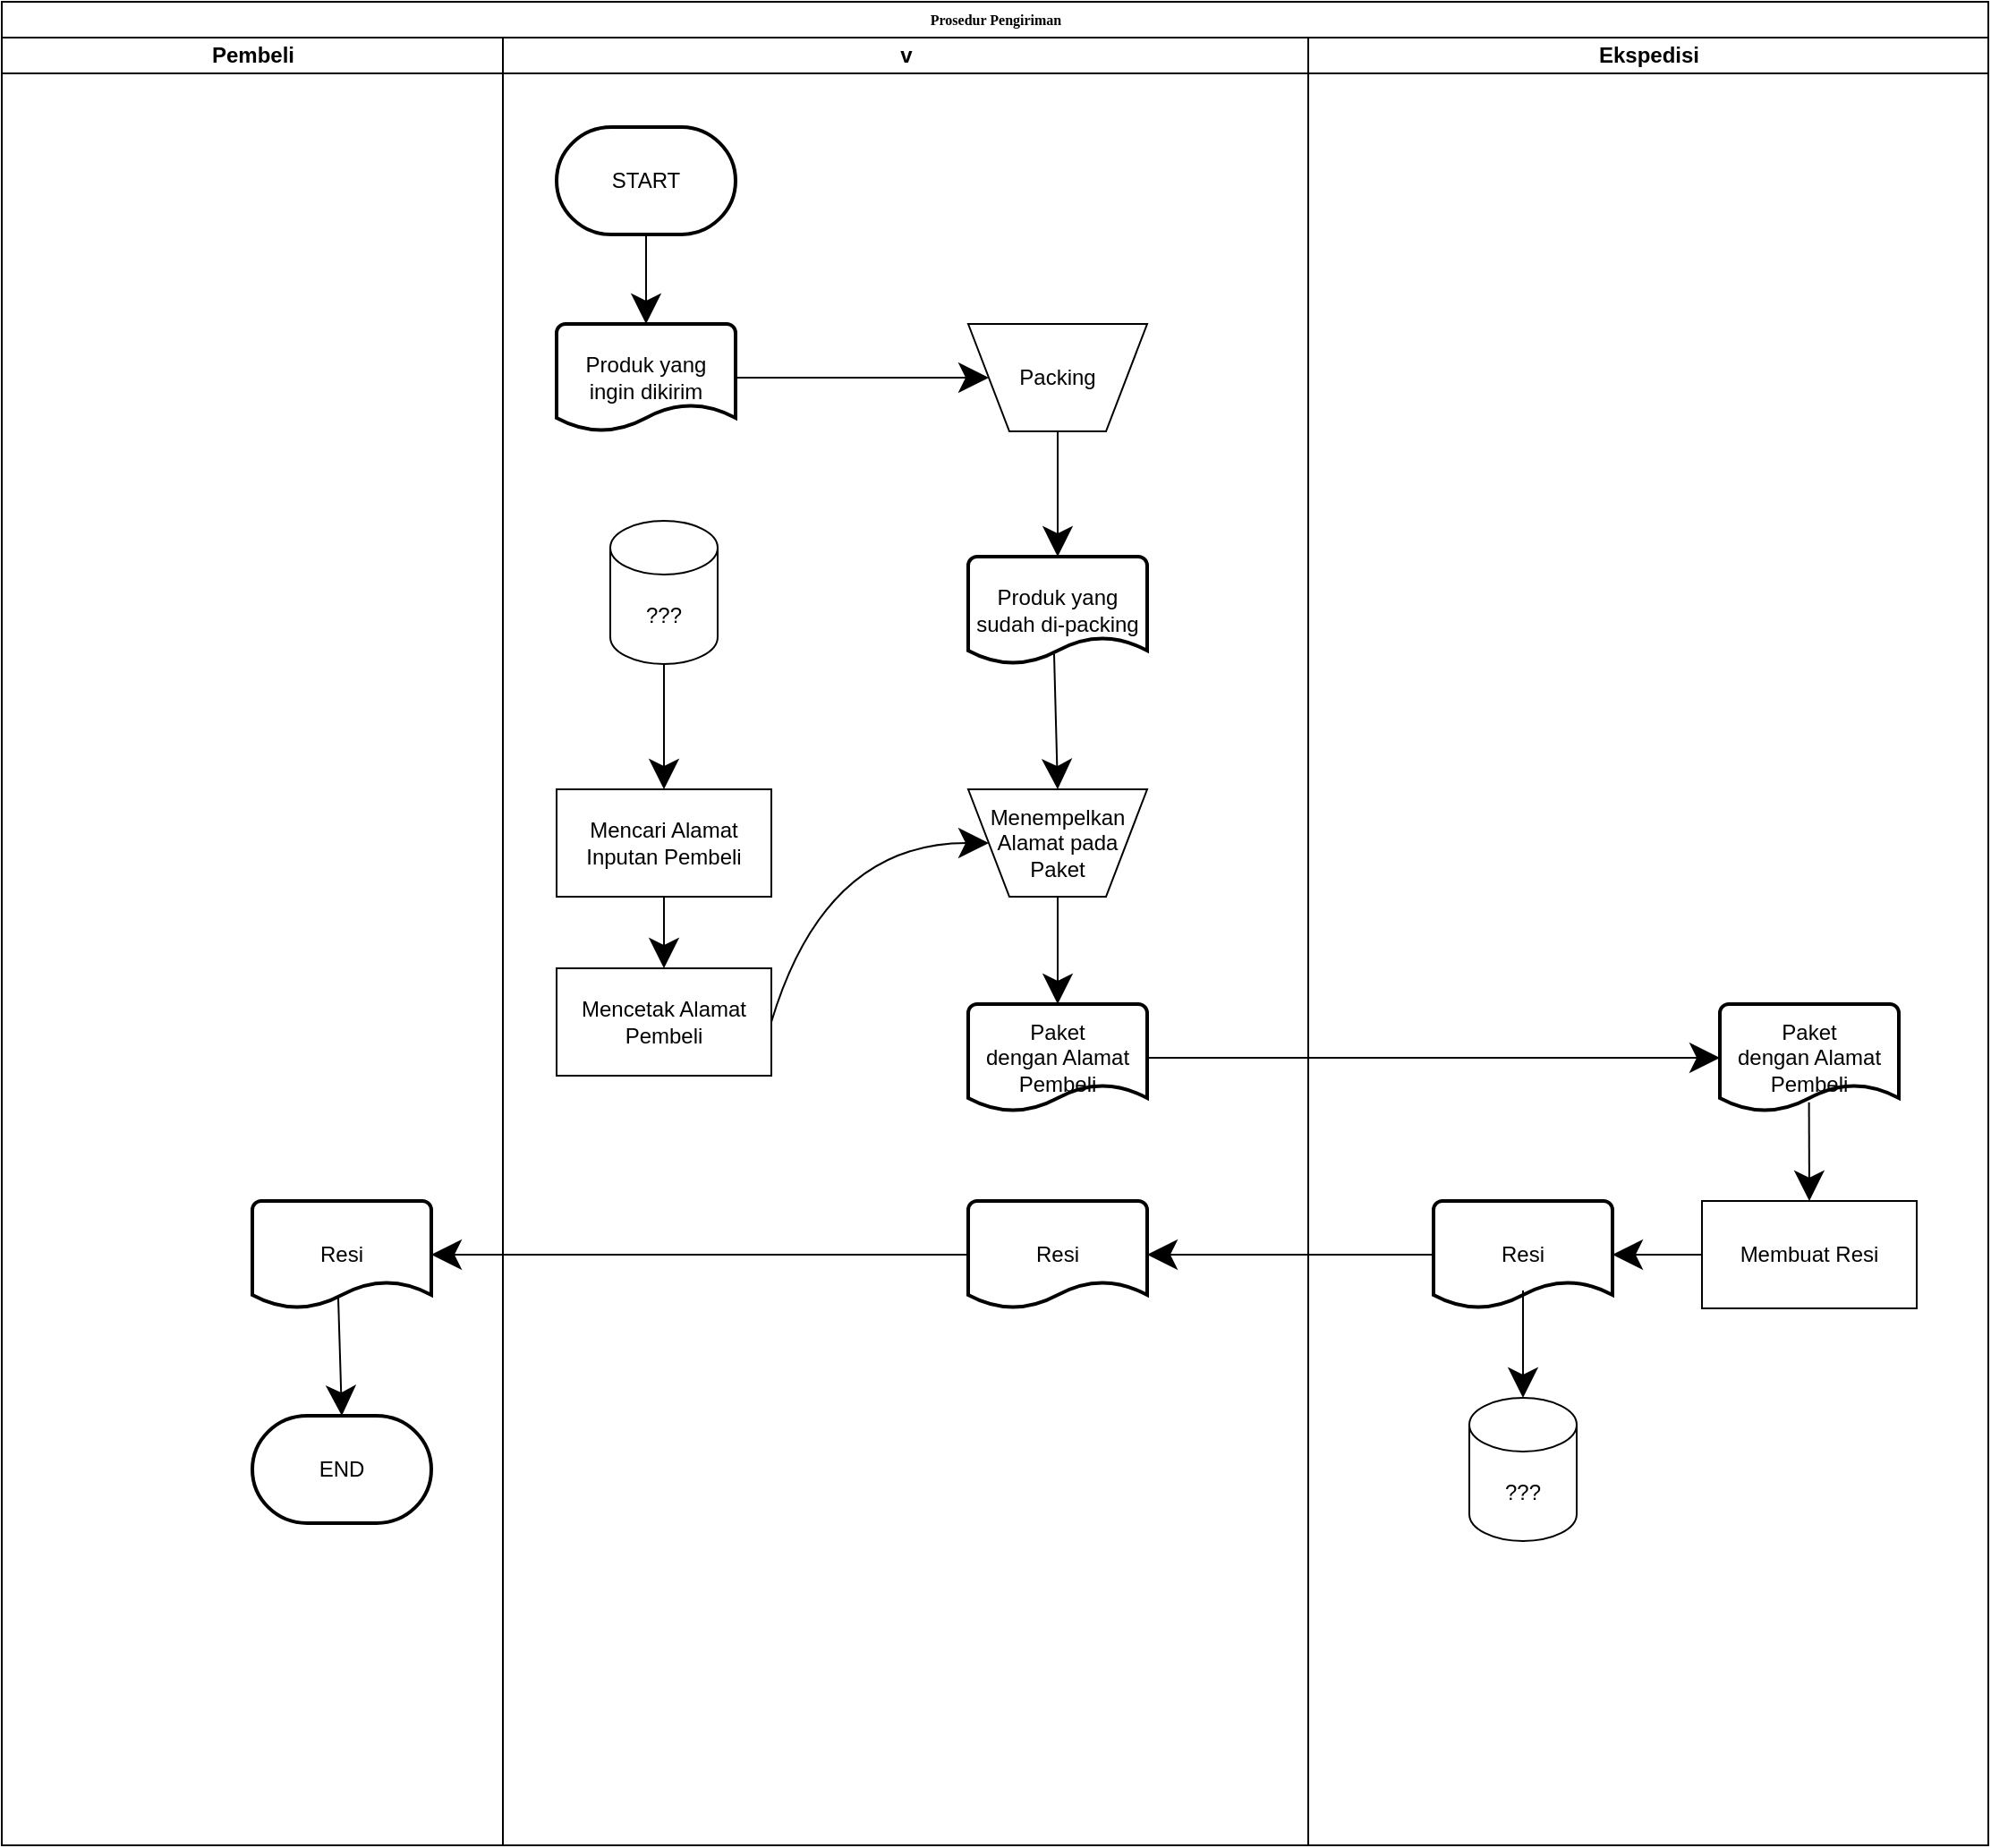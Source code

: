 <mxfile version="17.1.3" type="github"><diagram name="Page-1" id="74e2e168-ea6b-b213-b513-2b3c1d86103e"><mxGraphModel dx="1077" dy="511" grid="1" gridSize="10" guides="1" tooltips="1" connect="1" arrows="1" fold="1" page="1" pageScale="1" pageWidth="1100" pageHeight="850" background="none" math="0" shadow="0"><root><mxCell id="0"/><mxCell id="1" parent="0"/><mxCell id="77e6c97f196da883-1" value="Prosedur Pengiriman" style="swimlane;html=1;childLayout=stackLayout;startSize=20;rounded=0;shadow=0;labelBackgroundColor=none;strokeWidth=1;fontFamily=Verdana;fontSize=8;align=center;" parent="1" vertex="1"><mxGeometry x="70" y="40" width="1110" height="1030" as="geometry"/></mxCell><mxCell id="77e6c97f196da883-2" value="Pembeli" style="swimlane;html=1;startSize=20;" parent="77e6c97f196da883-1" vertex="1"><mxGeometry y="20" width="280" height="1010" as="geometry"/></mxCell><mxCell id="EdWhpN9gnUDmOeJODIAp-54" value="Resi" style="strokeWidth=2;html=1;shape=mxgraph.flowchart.document2;whiteSpace=wrap;size=0.25;" vertex="1" parent="77e6c97f196da883-2"><mxGeometry x="140" y="650" width="100" height="60" as="geometry"/></mxCell><mxCell id="EdWhpN9gnUDmOeJODIAp-56" value="END" style="strokeWidth=2;html=1;shape=mxgraph.flowchart.terminator;whiteSpace=wrap;" vertex="1" parent="77e6c97f196da883-2"><mxGeometry x="140" y="770" width="100" height="60" as="geometry"/></mxCell><mxCell id="EdWhpN9gnUDmOeJODIAp-57" value="" style="endArrow=classic;html=1;rounded=0;startSize=14;endSize=14;sourcePerimeterSpacing=8;targetPerimeterSpacing=8;curved=1;exitX=0.48;exitY=0.902;exitDx=0;exitDy=0;exitPerimeter=0;entryX=0.5;entryY=0;entryDx=0;entryDy=0;entryPerimeter=0;" edge="1" parent="77e6c97f196da883-2" source="EdWhpN9gnUDmOeJODIAp-54" target="EdWhpN9gnUDmOeJODIAp-56"><mxGeometry width="50" height="50" relative="1" as="geometry"><mxPoint x="360" y="730" as="sourcePoint"/><mxPoint x="410" y="680" as="targetPoint"/></mxGeometry></mxCell><mxCell id="77e6c97f196da883-40" style="edgeStyle=orthogonalEdgeStyle;rounded=1;html=1;labelBackgroundColor=none;startArrow=none;startFill=0;startSize=5;endArrow=classicThin;endFill=1;endSize=5;jettySize=auto;orthogonalLoop=1;strokeWidth=1;fontFamily=Verdana;fontSize=8" parent="77e6c97f196da883-1" target="77e6c97f196da883-24" edge="1"><mxGeometry relative="1" as="geometry"><mxPoint x="610" y="690" as="sourcePoint"/></mxGeometry></mxCell><mxCell id="EdWhpN9gnUDmOeJODIAp-36" value="" style="endArrow=classic;html=1;rounded=0;startSize=14;endSize=14;sourcePerimeterSpacing=8;targetPerimeterSpacing=8;curved=1;exitX=1;exitY=0.5;exitDx=0;exitDy=0;exitPerimeter=0;entryX=0;entryY=0.5;entryDx=0;entryDy=0;entryPerimeter=0;" edge="1" parent="77e6c97f196da883-1" source="EdWhpN9gnUDmOeJODIAp-33" target="EdWhpN9gnUDmOeJODIAp-35"><mxGeometry width="50" height="50" relative="1" as="geometry"><mxPoint x="680" y="490" as="sourcePoint"/><mxPoint x="730" y="440" as="targetPoint"/></mxGeometry></mxCell><mxCell id="77e6c97f196da883-3" value="v" style="swimlane;html=1;startSize=20;" parent="77e6c97f196da883-1" vertex="1"><mxGeometry x="280" y="20" width="450" height="1010" as="geometry"/></mxCell><mxCell id="EdWhpN9gnUDmOeJODIAp-1" value="START" style="strokeWidth=2;html=1;shape=mxgraph.flowchart.terminator;whiteSpace=wrap;" vertex="1" parent="77e6c97f196da883-3"><mxGeometry x="30" y="50" width="100" height="60" as="geometry"/></mxCell><mxCell id="EdWhpN9gnUDmOeJODIAp-6" value="Packing" style="verticalLabelPosition=middle;verticalAlign=middle;html=1;shape=trapezoid;perimeter=trapezoidPerimeter;whiteSpace=wrap;size=0.23;arcSize=10;flipV=1;labelPosition=center;align=center;" vertex="1" parent="77e6c97f196da883-3"><mxGeometry x="260" y="160" width="100" height="60" as="geometry"/></mxCell><mxCell id="EdWhpN9gnUDmOeJODIAp-7" value="Produk yang &lt;br&gt;ingin dikirim" style="strokeWidth=2;html=1;shape=mxgraph.flowchart.document2;whiteSpace=wrap;size=0.25;" vertex="1" parent="77e6c97f196da883-3"><mxGeometry x="30" y="160" width="100" height="60" as="geometry"/></mxCell><mxCell id="EdWhpN9gnUDmOeJODIAp-8" value="" style="endArrow=classic;html=1;rounded=0;startSize=14;endSize=14;sourcePerimeterSpacing=8;targetPerimeterSpacing=8;curved=1;exitX=0.5;exitY=1;exitDx=0;exitDy=0;exitPerimeter=0;entryX=0.5;entryY=0;entryDx=0;entryDy=0;entryPerimeter=0;" edge="1" parent="77e6c97f196da883-3" source="EdWhpN9gnUDmOeJODIAp-1" target="EdWhpN9gnUDmOeJODIAp-7"><mxGeometry width="50" height="50" relative="1" as="geometry"><mxPoint x="30" y="220" as="sourcePoint"/><mxPoint x="80" y="140" as="targetPoint"/></mxGeometry></mxCell><mxCell id="EdWhpN9gnUDmOeJODIAp-10" value="" style="endArrow=classic;html=1;rounded=0;startSize=14;endSize=14;sourcePerimeterSpacing=8;targetPerimeterSpacing=8;curved=1;exitX=1;exitY=0.5;exitDx=0;exitDy=0;exitPerimeter=0;entryX=0;entryY=0.5;entryDx=0;entryDy=0;" edge="1" parent="77e6c97f196da883-3" source="EdWhpN9gnUDmOeJODIAp-7" target="EdWhpN9gnUDmOeJODIAp-6"><mxGeometry width="50" height="50" relative="1" as="geometry"><mxPoint x="110" y="300" as="sourcePoint"/><mxPoint x="160" y="250" as="targetPoint"/></mxGeometry></mxCell><mxCell id="EdWhpN9gnUDmOeJODIAp-11" value="Produk yang sudah di-packing" style="strokeWidth=2;html=1;shape=mxgraph.flowchart.document2;whiteSpace=wrap;size=0.25;" vertex="1" parent="77e6c97f196da883-3"><mxGeometry x="260" y="290" width="100" height="60" as="geometry"/></mxCell><mxCell id="EdWhpN9gnUDmOeJODIAp-12" value="" style="endArrow=classic;html=1;rounded=0;startSize=14;endSize=14;sourcePerimeterSpacing=8;targetPerimeterSpacing=8;curved=1;exitX=0.5;exitY=1;exitDx=0;exitDy=0;entryX=0.5;entryY=0;entryDx=0;entryDy=0;entryPerimeter=0;" edge="1" parent="77e6c97f196da883-3" source="EdWhpN9gnUDmOeJODIAp-6" target="EdWhpN9gnUDmOeJODIAp-11"><mxGeometry width="50" height="50" relative="1" as="geometry"><mxPoint x="110" y="410" as="sourcePoint"/><mxPoint x="160" y="360" as="targetPoint"/></mxGeometry></mxCell><mxCell id="EdWhpN9gnUDmOeJODIAp-13" value="???" style="shape=cylinder3;whiteSpace=wrap;html=1;boundedLbl=1;backgroundOutline=1;size=15;" vertex="1" parent="77e6c97f196da883-3"><mxGeometry x="60" y="270" width="60" height="80" as="geometry"/></mxCell><mxCell id="EdWhpN9gnUDmOeJODIAp-16" value="" style="endArrow=classic;html=1;rounded=0;startSize=14;endSize=14;sourcePerimeterSpacing=8;targetPerimeterSpacing=8;curved=1;exitX=0.5;exitY=1;exitDx=0;exitDy=0;exitPerimeter=0;entryX=0.5;entryY=0;entryDx=0;entryDy=0;" edge="1" parent="77e6c97f196da883-3" source="EdWhpN9gnUDmOeJODIAp-13" target="EdWhpN9gnUDmOeJODIAp-37"><mxGeometry width="50" height="50" relative="1" as="geometry"><mxPoint x="110" y="390" as="sourcePoint"/><mxPoint x="110" y="390" as="targetPoint"/></mxGeometry></mxCell><mxCell id="EdWhpN9gnUDmOeJODIAp-33" value="Paket&lt;br&gt;dengan Alamat Pembeli" style="strokeWidth=2;html=1;shape=mxgraph.flowchart.document2;whiteSpace=wrap;size=0.25;" vertex="1" parent="77e6c97f196da883-3"><mxGeometry x="260" y="540" width="100" height="60" as="geometry"/></mxCell><mxCell id="EdWhpN9gnUDmOeJODIAp-37" value="Mencari Alamat&lt;br&gt;Inputan Pembeli" style="rounded=0;whiteSpace=wrap;html=1;" vertex="1" parent="77e6c97f196da883-3"><mxGeometry x="30" y="420" width="120" height="60" as="geometry"/></mxCell><mxCell id="EdWhpN9gnUDmOeJODIAp-38" value="Mencetak Alamat&lt;br&gt;Pembeli" style="rounded=0;whiteSpace=wrap;html=1;" vertex="1" parent="77e6c97f196da883-3"><mxGeometry x="30" y="520" width="120" height="60" as="geometry"/></mxCell><mxCell id="EdWhpN9gnUDmOeJODIAp-39" value="" style="endArrow=classic;html=1;rounded=0;startSize=14;endSize=14;sourcePerimeterSpacing=8;targetPerimeterSpacing=8;curved=1;exitX=0.5;exitY=1;exitDx=0;exitDy=0;entryX=0.5;entryY=0;entryDx=0;entryDy=0;" edge="1" parent="77e6c97f196da883-3" source="EdWhpN9gnUDmOeJODIAp-37" target="EdWhpN9gnUDmOeJODIAp-38"><mxGeometry width="50" height="50" relative="1" as="geometry"><mxPoint x="340" y="500" as="sourcePoint"/><mxPoint x="390" y="450" as="targetPoint"/></mxGeometry></mxCell><mxCell id="EdWhpN9gnUDmOeJODIAp-40" value="Menempelkan Alamat pada Paket" style="verticalLabelPosition=middle;verticalAlign=middle;html=1;shape=trapezoid;perimeter=trapezoidPerimeter;whiteSpace=wrap;size=0.23;arcSize=10;flipV=1;labelPosition=center;align=center;" vertex="1" parent="77e6c97f196da883-3"><mxGeometry x="260" y="420" width="100" height="60" as="geometry"/></mxCell><mxCell id="EdWhpN9gnUDmOeJODIAp-41" value="" style="endArrow=classic;html=1;rounded=0;startSize=14;endSize=14;sourcePerimeterSpacing=8;targetPerimeterSpacing=8;curved=1;exitX=1;exitY=0.5;exitDx=0;exitDy=0;entryX=0;entryY=0.5;entryDx=0;entryDy=0;" edge="1" parent="77e6c97f196da883-3" source="EdWhpN9gnUDmOeJODIAp-38" target="EdWhpN9gnUDmOeJODIAp-40"><mxGeometry width="50" height="50" relative="1" as="geometry"><mxPoint x="340" y="570" as="sourcePoint"/><mxPoint x="390" y="520" as="targetPoint"/><Array as="points"><mxPoint x="180" y="450"/></Array></mxGeometry></mxCell><mxCell id="EdWhpN9gnUDmOeJODIAp-42" value="" style="endArrow=classic;html=1;rounded=0;startSize=14;endSize=14;sourcePerimeterSpacing=8;targetPerimeterSpacing=8;curved=1;exitX=0.48;exitY=0.908;exitDx=0;exitDy=0;exitPerimeter=0;entryX=0.5;entryY=0;entryDx=0;entryDy=0;" edge="1" parent="77e6c97f196da883-3" source="EdWhpN9gnUDmOeJODIAp-11" target="EdWhpN9gnUDmOeJODIAp-40"><mxGeometry width="50" height="50" relative="1" as="geometry"><mxPoint x="340" y="480" as="sourcePoint"/><mxPoint x="390" y="430" as="targetPoint"/></mxGeometry></mxCell><mxCell id="EdWhpN9gnUDmOeJODIAp-43" value="" style="endArrow=classic;html=1;rounded=0;startSize=14;endSize=14;sourcePerimeterSpacing=8;targetPerimeterSpacing=8;curved=1;exitX=0.5;exitY=1;exitDx=0;exitDy=0;entryX=0.5;entryY=0;entryDx=0;entryDy=0;entryPerimeter=0;" edge="1" parent="77e6c97f196da883-3" source="EdWhpN9gnUDmOeJODIAp-40" target="EdWhpN9gnUDmOeJODIAp-33"><mxGeometry width="50" height="50" relative="1" as="geometry"><mxPoint x="340" y="660" as="sourcePoint"/><mxPoint x="390" y="610" as="targetPoint"/></mxGeometry></mxCell><mxCell id="EdWhpN9gnUDmOeJODIAp-52" value="Resi" style="strokeWidth=2;html=1;shape=mxgraph.flowchart.document2;whiteSpace=wrap;size=0.25;" vertex="1" parent="77e6c97f196da883-3"><mxGeometry x="260" y="650" width="100" height="60" as="geometry"/></mxCell><mxCell id="77e6c97f196da883-4" value="Ekspedisi" style="swimlane;html=1;startSize=20;" parent="77e6c97f196da883-1" vertex="1"><mxGeometry x="730" y="20" width="380" height="1010" as="geometry"/></mxCell><mxCell id="EdWhpN9gnUDmOeJODIAp-35" value="Paket&lt;br&gt;dengan Alamat Pembeli" style="strokeWidth=2;html=1;shape=mxgraph.flowchart.document2;whiteSpace=wrap;size=0.25;" vertex="1" parent="77e6c97f196da883-4"><mxGeometry x="230" y="540" width="100" height="60" as="geometry"/></mxCell><mxCell id="EdWhpN9gnUDmOeJODIAp-44" value="Membuat Resi" style="rounded=0;whiteSpace=wrap;html=1;" vertex="1" parent="77e6c97f196da883-4"><mxGeometry x="220" y="650" width="120" height="60" as="geometry"/></mxCell><mxCell id="EdWhpN9gnUDmOeJODIAp-46" value="Resi" style="strokeWidth=2;html=1;shape=mxgraph.flowchart.document2;whiteSpace=wrap;size=0.25;" vertex="1" parent="77e6c97f196da883-4"><mxGeometry x="70" y="650" width="100" height="60" as="geometry"/></mxCell><mxCell id="EdWhpN9gnUDmOeJODIAp-47" value="???" style="shape=cylinder3;whiteSpace=wrap;html=1;boundedLbl=1;backgroundOutline=1;size=15;" vertex="1" parent="77e6c97f196da883-4"><mxGeometry x="90" y="760" width="60" height="80" as="geometry"/></mxCell><mxCell id="EdWhpN9gnUDmOeJODIAp-49" value="" style="endArrow=classic;html=1;rounded=0;startSize=14;endSize=14;sourcePerimeterSpacing=8;targetPerimeterSpacing=8;curved=1;exitX=0.498;exitY=0.915;exitDx=0;exitDy=0;exitPerimeter=0;entryX=0.5;entryY=0;entryDx=0;entryDy=0;" edge="1" parent="77e6c97f196da883-4" source="EdWhpN9gnUDmOeJODIAp-35" target="EdWhpN9gnUDmOeJODIAp-44"><mxGeometry width="50" height="50" relative="1" as="geometry"><mxPoint x="60" y="590" as="sourcePoint"/><mxPoint x="110" y="540" as="targetPoint"/></mxGeometry></mxCell><mxCell id="EdWhpN9gnUDmOeJODIAp-50" value="" style="endArrow=classic;html=1;rounded=0;startSize=14;endSize=14;sourcePerimeterSpacing=8;targetPerimeterSpacing=8;curved=1;exitX=0;exitY=0.5;exitDx=0;exitDy=0;entryX=1;entryY=0.5;entryDx=0;entryDy=0;entryPerimeter=0;" edge="1" parent="77e6c97f196da883-4" source="EdWhpN9gnUDmOeJODIAp-44" target="EdWhpN9gnUDmOeJODIAp-46"><mxGeometry width="50" height="50" relative="1" as="geometry"><mxPoint x="-110" y="760" as="sourcePoint"/><mxPoint x="-60" y="710" as="targetPoint"/></mxGeometry></mxCell><mxCell id="EdWhpN9gnUDmOeJODIAp-51" value="" style="endArrow=classic;html=1;rounded=0;startSize=14;endSize=14;sourcePerimeterSpacing=8;targetPerimeterSpacing=8;curved=1;entryX=0.5;entryY=0;entryDx=0;entryDy=0;entryPerimeter=0;" edge="1" parent="77e6c97f196da883-4" target="EdWhpN9gnUDmOeJODIAp-47"><mxGeometry width="50" height="50" relative="1" as="geometry"><mxPoint x="120" y="700" as="sourcePoint"/><mxPoint x="-60" y="710" as="targetPoint"/></mxGeometry></mxCell><mxCell id="EdWhpN9gnUDmOeJODIAp-53" value="" style="endArrow=classic;html=1;rounded=0;startSize=14;endSize=14;sourcePerimeterSpacing=8;targetPerimeterSpacing=8;curved=1;exitX=0;exitY=0.5;exitDx=0;exitDy=0;exitPerimeter=0;entryX=1;entryY=0.5;entryDx=0;entryDy=0;entryPerimeter=0;" edge="1" parent="77e6c97f196da883-1" source="EdWhpN9gnUDmOeJODIAp-46" target="EdWhpN9gnUDmOeJODIAp-52"><mxGeometry width="50" height="50" relative="1" as="geometry"><mxPoint x="620" y="780" as="sourcePoint"/><mxPoint x="670" y="730" as="targetPoint"/></mxGeometry></mxCell><mxCell id="EdWhpN9gnUDmOeJODIAp-55" value="" style="endArrow=classic;html=1;rounded=0;startSize=14;endSize=14;sourcePerimeterSpacing=8;targetPerimeterSpacing=8;curved=1;exitX=0;exitY=0.5;exitDx=0;exitDy=0;exitPerimeter=0;entryX=1;entryY=0.5;entryDx=0;entryDy=0;entryPerimeter=0;" edge="1" parent="77e6c97f196da883-1" source="EdWhpN9gnUDmOeJODIAp-52" target="EdWhpN9gnUDmOeJODIAp-54"><mxGeometry width="50" height="50" relative="1" as="geometry"><mxPoint x="360" y="750" as="sourcePoint"/><mxPoint x="410" y="700" as="targetPoint"/></mxGeometry></mxCell></root></mxGraphModel></diagram></mxfile>